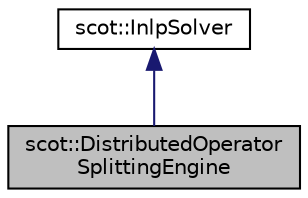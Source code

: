 digraph "scot::DistributedOperatorSplittingEngine"
{
 // LATEX_PDF_SIZE
  edge [fontname="Helvetica",fontsize="10",labelfontname="Helvetica",labelfontsize="10"];
  node [fontname="Helvetica",fontsize="10",shape=record];
  Node1 [label="scot::DistributedOperator\lSplittingEngine",height=0.2,width=0.4,color="black", fillcolor="grey75", style="filled", fontcolor="black",tooltip=" "];
  Node2 -> Node1 [dir="back",color="midnightblue",fontsize="10",style="solid"];
  Node2 [label="scot::InlpSolver",height=0.2,width=0.4,color="black", fillcolor="white", style="filled",URL="$classscot_1_1InlpSolver.html",tooltip=" "];
}
